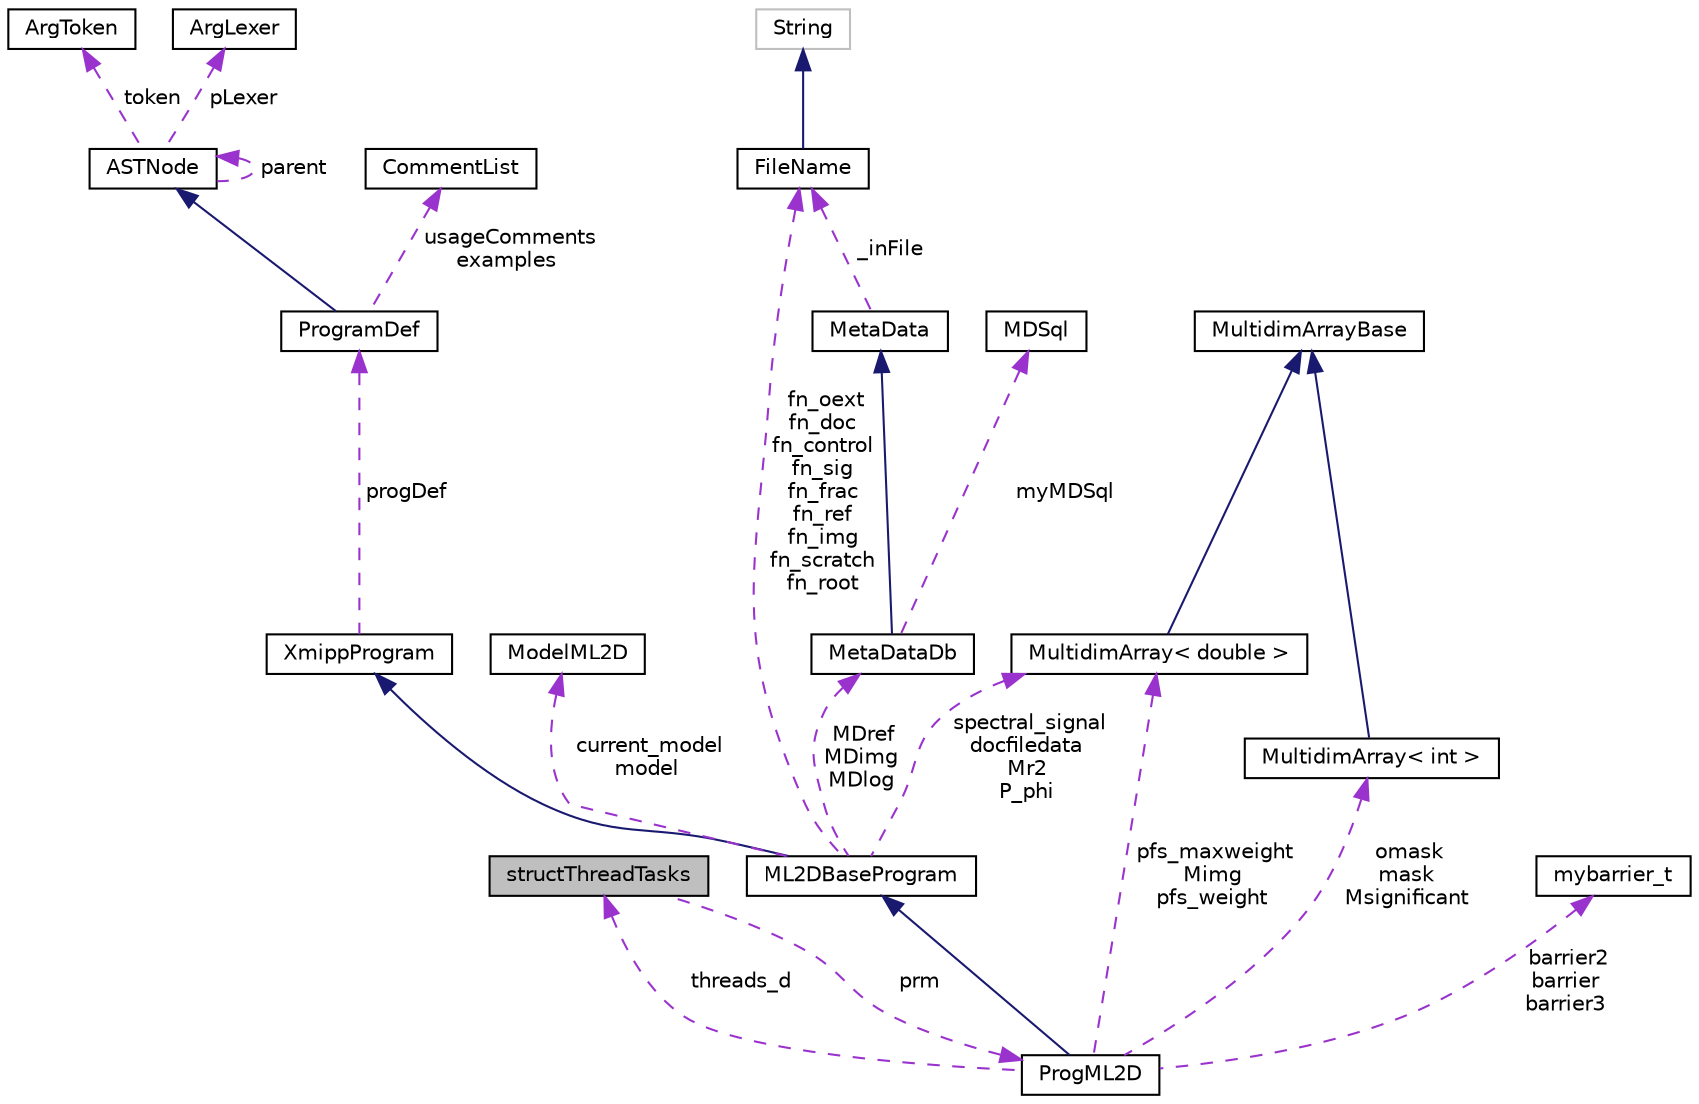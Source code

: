 digraph "structThreadTasks"
{
  edge [fontname="Helvetica",fontsize="10",labelfontname="Helvetica",labelfontsize="10"];
  node [fontname="Helvetica",fontsize="10",shape=record];
  Node1 [label="structThreadTasks",height=0.2,width=0.4,color="black", fillcolor="grey75", style="filled", fontcolor="black"];
  Node2 -> Node1 [dir="back",color="darkorchid3",fontsize="10",style="dashed",label=" prm" ,fontname="Helvetica"];
  Node2 [label="ProgML2D",height=0.2,width=0.4,color="black", fillcolor="white", style="filled",URL="$classProgML2D.html"];
  Node3 -> Node2 [dir="back",color="midnightblue",fontsize="10",style="solid",fontname="Helvetica"];
  Node3 [label="ML2DBaseProgram",height=0.2,width=0.4,color="black", fillcolor="white", style="filled",URL="$classML2DBaseProgram.html"];
  Node4 -> Node3 [dir="back",color="midnightblue",fontsize="10",style="solid",fontname="Helvetica"];
  Node4 [label="XmippProgram",height=0.2,width=0.4,color="black", fillcolor="white", style="filled",URL="$classXmippProgram.html"];
  Node5 -> Node4 [dir="back",color="darkorchid3",fontsize="10",style="dashed",label=" progDef" ,fontname="Helvetica"];
  Node5 [label="ProgramDef",height=0.2,width=0.4,color="black", fillcolor="white", style="filled",URL="$classProgramDef.html"];
  Node6 -> Node5 [dir="back",color="midnightblue",fontsize="10",style="solid",fontname="Helvetica"];
  Node6 [label="ASTNode",height=0.2,width=0.4,color="black", fillcolor="white", style="filled",URL="$classASTNode.html"];
  Node7 -> Node6 [dir="back",color="darkorchid3",fontsize="10",style="dashed",label=" token" ,fontname="Helvetica"];
  Node7 [label="ArgToken",height=0.2,width=0.4,color="black", fillcolor="white", style="filled",URL="$classArgToken.html"];
  Node8 -> Node6 [dir="back",color="darkorchid3",fontsize="10",style="dashed",label=" pLexer" ,fontname="Helvetica"];
  Node8 [label="ArgLexer",height=0.2,width=0.4,color="black", fillcolor="white", style="filled",URL="$classArgLexer.html"];
  Node6 -> Node6 [dir="back",color="darkorchid3",fontsize="10",style="dashed",label=" parent" ,fontname="Helvetica"];
  Node9 -> Node5 [dir="back",color="darkorchid3",fontsize="10",style="dashed",label=" usageComments\nexamples" ,fontname="Helvetica"];
  Node9 [label="CommentList",height=0.2,width=0.4,color="black", fillcolor="white", style="filled",URL="$classCommentList.html"];
  Node10 -> Node3 [dir="back",color="darkorchid3",fontsize="10",style="dashed",label=" current_model\nmodel" ,fontname="Helvetica"];
  Node10 [label="ModelML2D",height=0.2,width=0.4,color="black", fillcolor="white", style="filled",URL="$classModelML2D.html"];
  Node11 -> Node3 [dir="back",color="darkorchid3",fontsize="10",style="dashed",label=" MDref\nMDimg\nMDlog" ,fontname="Helvetica"];
  Node11 [label="MetaDataDb",height=0.2,width=0.4,color="black", fillcolor="white", style="filled",URL="$classMetaDataDb.html"];
  Node12 -> Node11 [dir="back",color="midnightblue",fontsize="10",style="solid",fontname="Helvetica"];
  Node12 [label="MetaData",height=0.2,width=0.4,color="black", fillcolor="white", style="filled",URL="$classMetaData.html"];
  Node13 -> Node12 [dir="back",color="darkorchid3",fontsize="10",style="dashed",label=" _inFile" ,fontname="Helvetica"];
  Node13 [label="FileName",height=0.2,width=0.4,color="black", fillcolor="white", style="filled",URL="$classFileName.html"];
  Node14 -> Node13 [dir="back",color="midnightblue",fontsize="10",style="solid",fontname="Helvetica"];
  Node14 [label="String",height=0.2,width=0.4,color="grey75", fillcolor="white", style="filled"];
  Node15 -> Node11 [dir="back",color="darkorchid3",fontsize="10",style="dashed",label=" myMDSql" ,fontname="Helvetica"];
  Node15 [label="MDSql",height=0.2,width=0.4,color="black", fillcolor="white", style="filled",URL="$classMDSql.html"];
  Node16 -> Node3 [dir="back",color="darkorchid3",fontsize="10",style="dashed",label=" spectral_signal\ndocfiledata\nMr2\nP_phi" ,fontname="Helvetica"];
  Node16 [label="MultidimArray\< double \>",height=0.2,width=0.4,color="black", fillcolor="white", style="filled",URL="$classMultidimArray.html"];
  Node17 -> Node16 [dir="back",color="midnightblue",fontsize="10",style="solid",fontname="Helvetica"];
  Node17 [label="MultidimArrayBase",height=0.2,width=0.4,color="black", fillcolor="white", style="filled",URL="$classMultidimArrayBase.html"];
  Node13 -> Node3 [dir="back",color="darkorchid3",fontsize="10",style="dashed",label=" fn_oext\nfn_doc\nfn_control\nfn_sig\nfn_frac\nfn_ref\nfn_img\nfn_scratch\nfn_root" ,fontname="Helvetica"];
  Node18 -> Node2 [dir="back",color="darkorchid3",fontsize="10",style="dashed",label=" barrier2\nbarrier\nbarrier3" ,fontname="Helvetica"];
  Node18 [label="mybarrier_t",height=0.2,width=0.4,color="black", fillcolor="white", style="filled",URL="$structmybarrier__t.html"];
  Node16 -> Node2 [dir="back",color="darkorchid3",fontsize="10",style="dashed",label=" pfs_maxweight\nMimg\npfs_weight" ,fontname="Helvetica"];
  Node19 -> Node2 [dir="back",color="darkorchid3",fontsize="10",style="dashed",label=" omask\nmask\nMsignificant" ,fontname="Helvetica"];
  Node19 [label="MultidimArray\< int \>",height=0.2,width=0.4,color="black", fillcolor="white", style="filled",URL="$classMultidimArray.html"];
  Node17 -> Node19 [dir="back",color="midnightblue",fontsize="10",style="solid",fontname="Helvetica"];
  Node1 -> Node2 [dir="back",color="darkorchid3",fontsize="10",style="dashed",label=" threads_d" ,fontname="Helvetica"];
}
